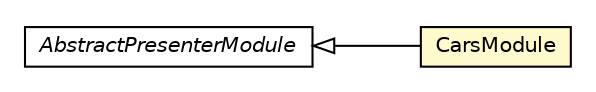 #!/usr/local/bin/dot
#
# Class diagram 
# Generated by UMLGraph version R5_6-24-gf6e263 (http://www.umlgraph.org/)
#

digraph G {
	edge [fontname="Helvetica",fontsize=10,labelfontname="Helvetica",labelfontsize=10];
	node [fontname="Helvetica",fontsize=10,shape=plaintext];
	nodesep=0.25;
	ranksep=0.5;
	rankdir=LR;
	// com.gwtplatform.mvp.client.gin.AbstractPresenterModule
	c123500 [label=<<table title="com.gwtplatform.mvp.client.gin.AbstractPresenterModule" border="0" cellborder="1" cellspacing="0" cellpadding="2" port="p" href="../../../../mvp/client/gin/AbstractPresenterModule.html">
		<tr><td><table border="0" cellspacing="0" cellpadding="1">
<tr><td align="center" balign="center"><font face="Helvetica-Oblique"> AbstractPresenterModule </font></td></tr>
		</table></td></tr>
		</table>>, URL="../../../../mvp/client/gin/AbstractPresenterModule.html", fontname="Helvetica", fontcolor="black", fontsize=10.0];
	// com.gwtplatform.carstore.client.application.cars.CarsModule
	c123722 [label=<<table title="com.gwtplatform.carstore.client.application.cars.CarsModule" border="0" cellborder="1" cellspacing="0" cellpadding="2" port="p" bgcolor="lemonChiffon" href="./CarsModule.html">
		<tr><td><table border="0" cellspacing="0" cellpadding="1">
<tr><td align="center" balign="center"> CarsModule </td></tr>
		</table></td></tr>
		</table>>, URL="./CarsModule.html", fontname="Helvetica", fontcolor="black", fontsize=10.0];
	//com.gwtplatform.carstore.client.application.cars.CarsModule extends com.gwtplatform.mvp.client.gin.AbstractPresenterModule
	c123500:p -> c123722:p [dir=back,arrowtail=empty];
}

